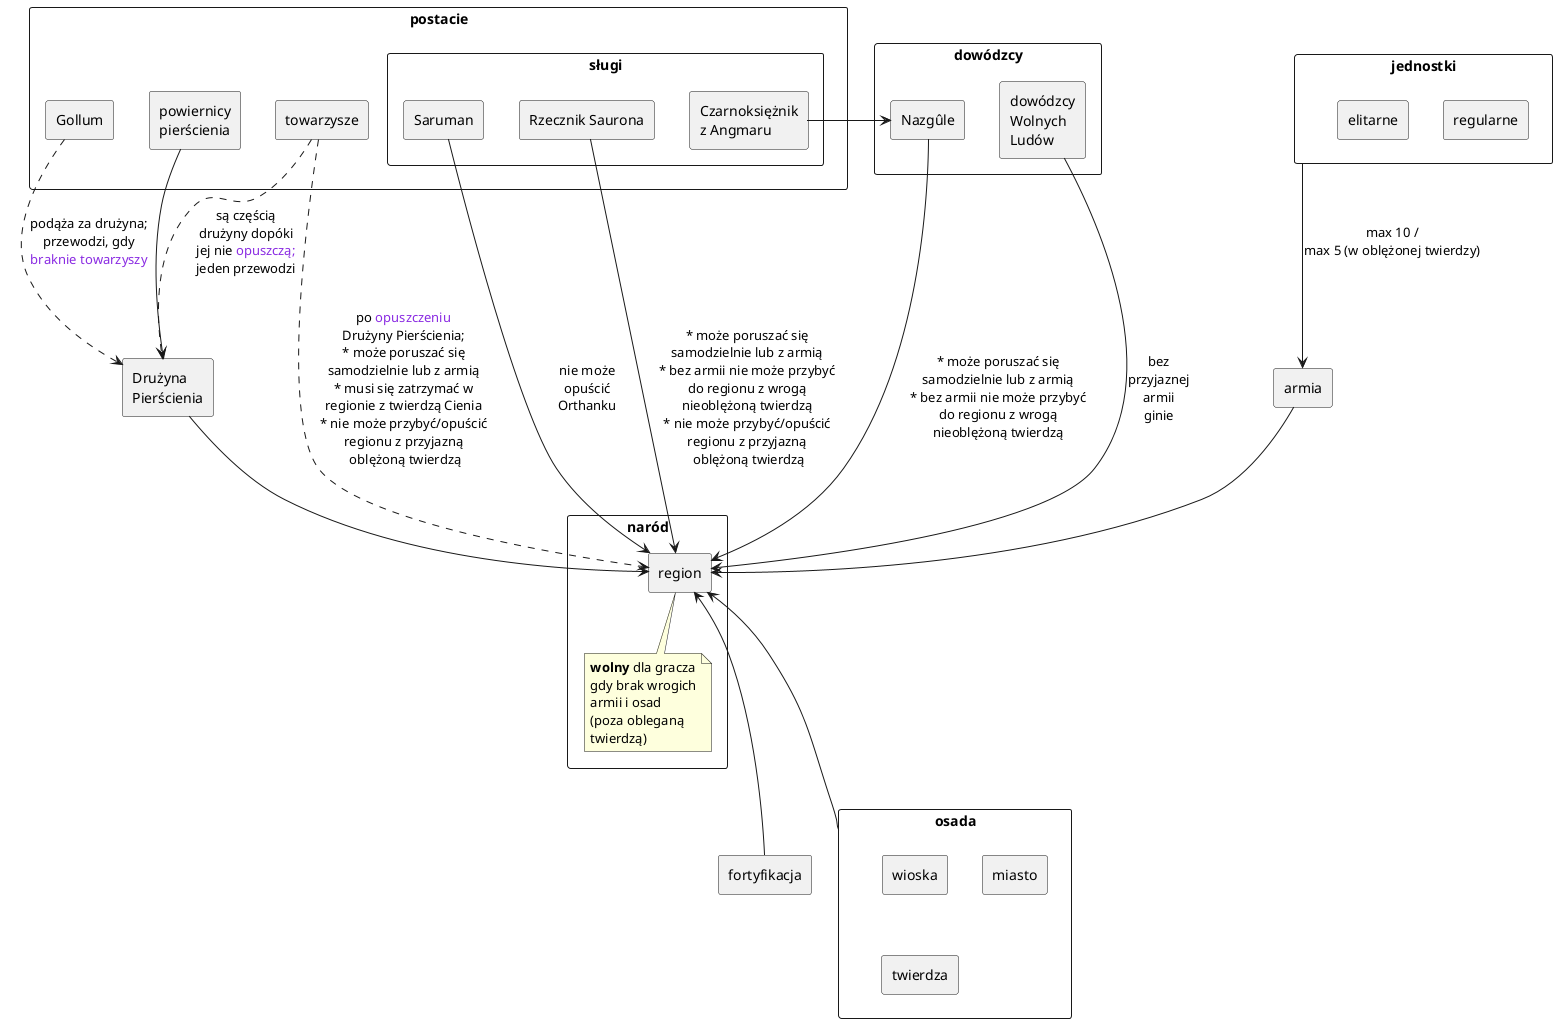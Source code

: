 @startuml
rectangle postacie {
  rectangle towarzysze
  rectangle powiernicy as "powiernicy\npierścienia"
  rectangle Gollum
  rectangle slugi as "sługi" {
    rectangle Saruman
    rectangle rzecznikSaurona as "Rzecznik Saurona"
    rectangle czarnoksieznik as "Czarnoksiężnik\nz Angmaru"
  }
}
rectangle jednostki {
  rectangle regularne
  rectangle elitarne
}
rectangle dowodzcy as "dowódzcy" {
  rectangle Nazgule as "Nazgûle"
  rectangle dowodzcyWolnychLudow as "dowódzcy\nWolnych\nLudów"
}
rectangle druzyna as "Drużyna\nPierścienia"
rectangle armia
rectangle narod as "naród" {
  rectangle region
  note bottom of region: **wolny** dla gracza\ngdy brak wrogich\narmii i osad\n(poza obleganą\ntwierdzą)
}

czarnoksieznik -> Nazgule

towarzysze ...> region: po <font color="BlueViolet">opuszczeniu\nDrużyny Pierścienia;\n* może poruszać się\nsamodzielnie lub z armią\n* musi się zatrzymać w\nregionie z twierdzą Cienia\n* nie może przybyć/opuścić\nregionu z przyjazną\n oblężoną twierdzą
towarzysze ..> druzyna: są częścią\ndrużyny dopóki\njej nie <font color="BlueViolet">opuszczą;\njeden przewodzi
Gollum ..> druzyna: podąża za drużyna;\nprzewodzi, gdy\n<font color="BlueViolet">braknie towarzyszy
powiernicy --> druzyna
rzecznikSaurona ---> region: \n* może poruszać się\nsamodzielnie lub z armią\n* bez armii nie może przybyć\ndo regionu z wrogą\nnieoblężoną twierdzą\n* nie może przybyć/opuścić\nregionu z przyjazną\n oblężoną twierdzą
Saruman ---> region: nie może\nopuścić\nOrthanku

Nazgule ---> region: \n* może poruszać się\nsamodzielnie lub z armią\n* bez armii nie może przybyć\ndo regionu z wrogą\nnieoblężoną twierdzą
dowodzcyWolnychLudow ---> region: bez\nprzyjaznej\narmii\nginie
jednostki --> armia: "max 10 /\nmax 5 (w oblężonej twierdzy)"

armia --> region
druzyna --> region

rectangle osada {
  rectangle wioska
  rectangle miasto
  rectangle twierdza
}
rectangle fortyfikacja

region <--- osada
region <--- fortyfikacja

@enduml
